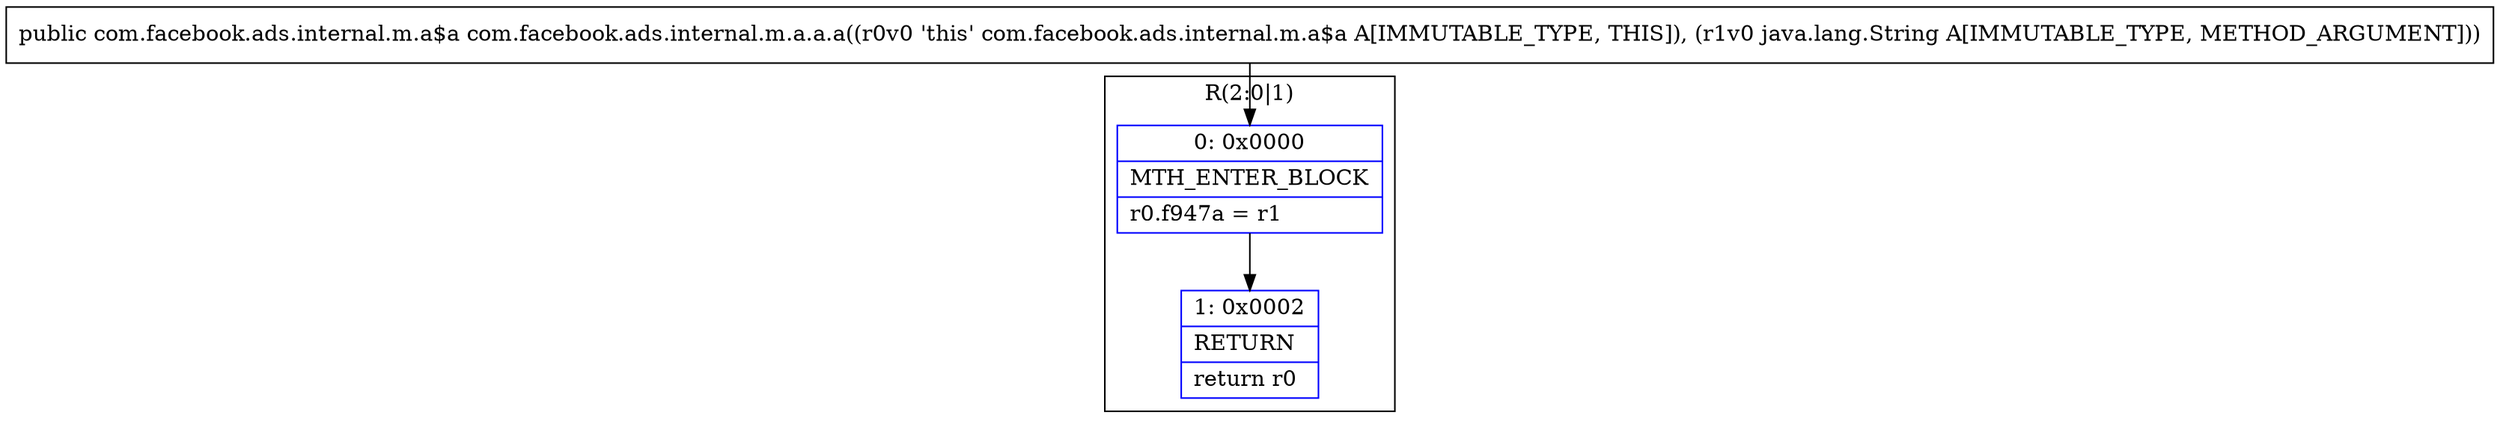 digraph "CFG forcom.facebook.ads.internal.m.a.a.a(Ljava\/lang\/String;)Lcom\/facebook\/ads\/internal\/m\/a$a;" {
subgraph cluster_Region_1220417770 {
label = "R(2:0|1)";
node [shape=record,color=blue];
Node_0 [shape=record,label="{0\:\ 0x0000|MTH_ENTER_BLOCK\l|r0.f947a = r1\l}"];
Node_1 [shape=record,label="{1\:\ 0x0002|RETURN\l|return r0\l}"];
}
MethodNode[shape=record,label="{public com.facebook.ads.internal.m.a$a com.facebook.ads.internal.m.a.a.a((r0v0 'this' com.facebook.ads.internal.m.a$a A[IMMUTABLE_TYPE, THIS]), (r1v0 java.lang.String A[IMMUTABLE_TYPE, METHOD_ARGUMENT])) }"];
MethodNode -> Node_0;
Node_0 -> Node_1;
}

